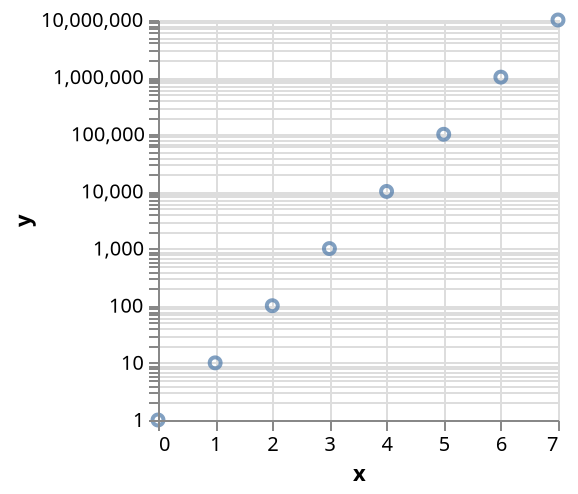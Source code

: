 {
  "$schema": "https://vega.github.io/schema/vega/v4.json",
  "autosize": "pad",
  "padding": 5,
  "width": 200,
  "height": 200,
  "style": "cell",
  "data": [
    {
      "name": "source_0",
      "values": [
        {"x": 0, "y": 1},
        {"x": 1, "y": 10},
        {"x": 2, "y": 100},
        {"x": 3, "y": 1000},
        {"x": 4, "y": 10000},
        {"x": 5, "y": 100000},
        {"x": 6, "y": 1000000},
        {"x": 7, "y": 10000000}
      ]
    }
  ],
  "marks": [
    {
      "name": "marks",
      "type": "symbol",
      "style": ["point"],
      "from": {"data": "source_0"},
      "encode": {
        "update": {
          "opacity": {"value": 0.7},
          "fill": [
            {
              "test": "datum[\"x\"] === null || isNaN(datum[\"x\"]) || datum[\"y\"] === null || isNaN(datum[\"y\"])",
              "value": null
            },
            {"value": "transparent"}
          ],
          "stroke": [
            {
              "test": "datum[\"x\"] === null || isNaN(datum[\"x\"]) || datum[\"y\"] === null || isNaN(datum[\"y\"])",
              "value": null
            },
            {"value": "#4c78a8"}
          ],
          "tooltip": {
            "signal": "{\"x\": format(datum[\"x\"], \"\"), \"y\": format(datum[\"y\"], \"\")}"
          },
          "x": {"scale": "x", "field": "x"},
          "y": {"scale": "y", "field": "y"}
        }
      }
    }
  ],
  "scales": [
    {
      "name": "x",
      "type": "linear",
      "domain": {"data": "source_0", "field": "x"},
      "range": [0, {"signal": "width"}],
      "nice": true,
      "zero": true
    },
    {
      "name": "y",
      "type": "log",
      "domain": {"data": "source_0", "field": "y"},
      "range": [{"signal": "height"}, 0],
      "nice": true
    }
  ],
  "axes": [
    {
      "scale": "x",
      "orient": "bottom",
      "grid": false,
      "title": "x",
      "labelFlush": true,
      "labelOverlap": true,
      "tickCount": {"signal": "ceil(width/40)"},
      "zindex": 1
    },
    {
      "scale": "x",
      "orient": "bottom",
      "gridScale": "y",
      "grid": true,
      "tickCount": {"signal": "ceil(width/40)"},
      "domain": false,
      "labels": false,
      "maxExtent": 0,
      "minExtent": 0,
      "ticks": false,
      "zindex": 0
    },
    {
      "scale": "y",
      "orient": "left",
      "grid": false,
      "title": "y",
      "labelOverlap": "greedy",
      "zindex": 1
    },
    {
      "scale": "y",
      "orient": "left",
      "gridScale": "x",
      "grid": true,
      "domain": false,
      "labels": false,
      "maxExtent": 0,
      "minExtent": 0,
      "ticks": false,
      "zindex": 0
    }
  ],
  "config": {
    "axisY": {"minExtent": 30},
    "legend": {"gradientDirection": "horizontal", "gradientLength": 100}
  }
}
